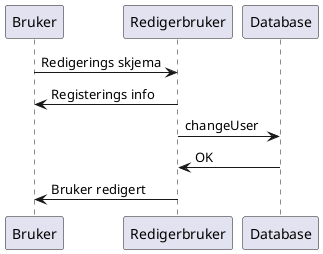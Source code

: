 @startuml
Bruker -> Redigerbruker: Redigerings skjema
Redigerbruker -> Bruker: Registerings info
Redigerbruker -> Database: changeUser
Database -> Redigerbruker: OK
Redigerbruker -> Bruker: Bruker redigert
@enduml



